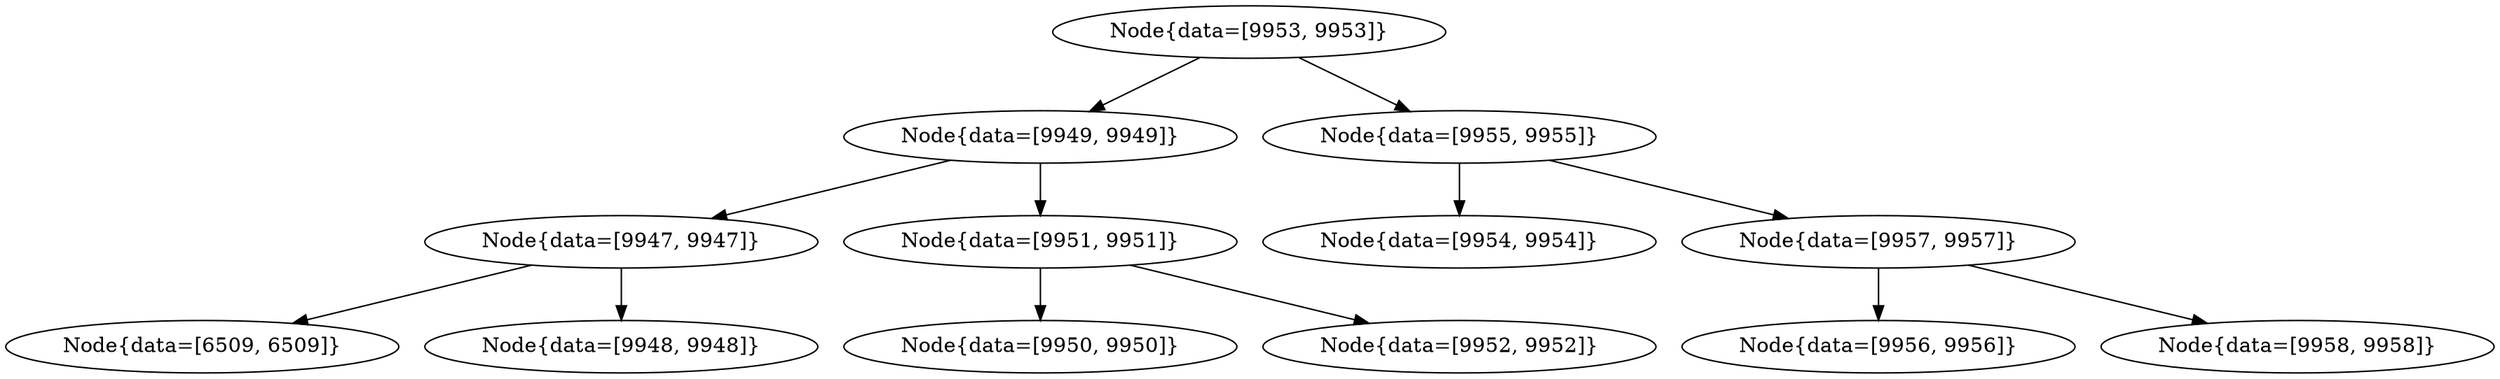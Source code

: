 digraph G{
145144699 [label="Node{data=[9953, 9953]}"]
145144699 -> 980391808
980391808 [label="Node{data=[9949, 9949]}"]
980391808 -> 1832271741
1832271741 [label="Node{data=[9947, 9947]}"]
1832271741 -> 1799174914
1799174914 [label="Node{data=[6509, 6509]}"]
1832271741 -> 1451047037
1451047037 [label="Node{data=[9948, 9948]}"]
980391808 -> 283666085
283666085 [label="Node{data=[9951, 9951]}"]
283666085 -> 1291415058
1291415058 [label="Node{data=[9950, 9950]}"]
283666085 -> 1310632356
1310632356 [label="Node{data=[9952, 9952]}"]
145144699 -> 1906298570
1906298570 [label="Node{data=[9955, 9955]}"]
1906298570 -> 579949330
579949330 [label="Node{data=[9954, 9954]}"]
1906298570 -> 631189676
631189676 [label="Node{data=[9957, 9957]}"]
631189676 -> 511176242
511176242 [label="Node{data=[9956, 9956]}"]
631189676 -> 286362280
286362280 [label="Node{data=[9958, 9958]}"]
}